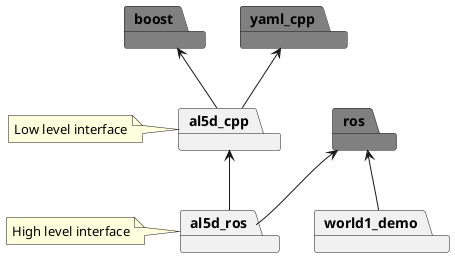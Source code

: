 @startuml

package al5d_cpp
package al5d_ros
package ros#gray
package boost#gray
package yaml_cpp#gray
package world1_demo

al5d_cpp <-- al5d_ros
boost <-- al5d_cpp
yaml_cpp <-- al5d_cpp
ros <-- al5d_ros
ros <-- world1_demo

note left of al5d_cpp : Low level interface
note left of al5d_ros : High level interface

@enduml
